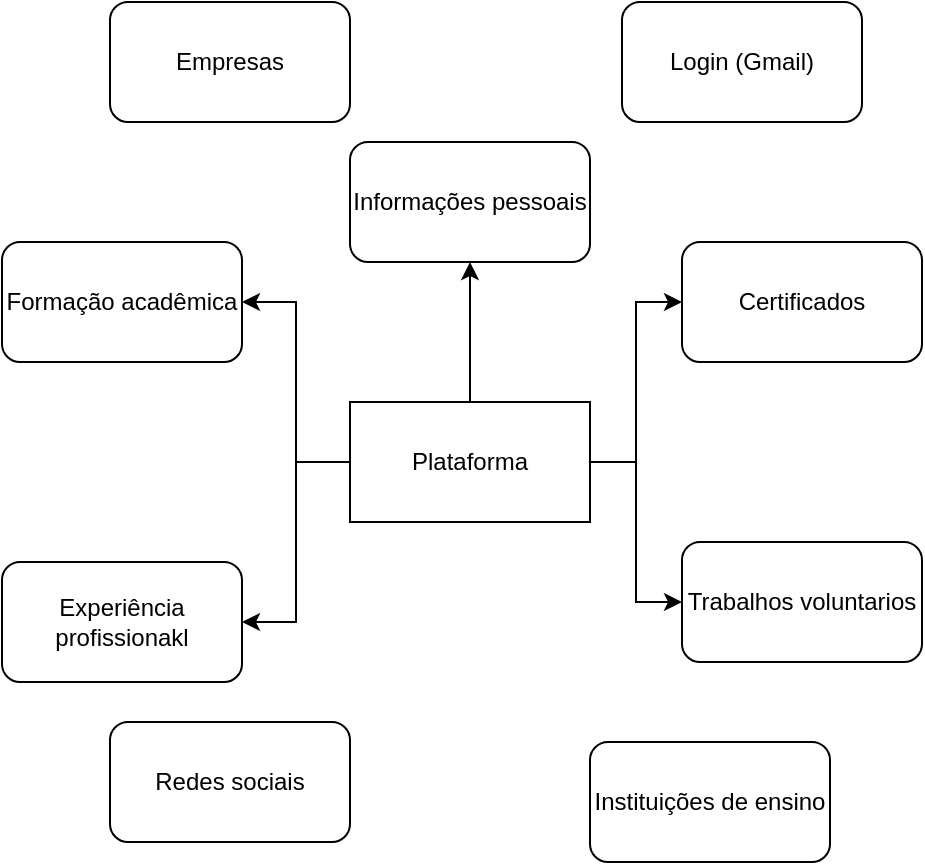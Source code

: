 <mxfile version="21.1.2" type="device">
  <diagram name="Página-1" id="ICmTTSHgSUVWY7dyy2KO">
    <mxGraphModel dx="1098" dy="648" grid="1" gridSize="10" guides="1" tooltips="1" connect="1" arrows="1" fold="1" page="1" pageScale="1" pageWidth="827" pageHeight="1169" math="0" shadow="0">
      <root>
        <mxCell id="0" />
        <mxCell id="1" parent="0" />
        <mxCell id="cUIzIBaVRy3PXbxNq-Nd-4" style="edgeStyle=orthogonalEdgeStyle;rounded=0;orthogonalLoop=1;jettySize=auto;html=1;entryX=0.5;entryY=1;entryDx=0;entryDy=0;" edge="1" parent="1" source="cUIzIBaVRy3PXbxNq-Nd-1" target="cUIzIBaVRy3PXbxNq-Nd-3">
          <mxGeometry relative="1" as="geometry" />
        </mxCell>
        <mxCell id="cUIzIBaVRy3PXbxNq-Nd-7" style="edgeStyle=orthogonalEdgeStyle;rounded=0;orthogonalLoop=1;jettySize=auto;html=1;entryX=1;entryY=0.5;entryDx=0;entryDy=0;" edge="1" parent="1" source="cUIzIBaVRy3PXbxNq-Nd-1" target="cUIzIBaVRy3PXbxNq-Nd-5">
          <mxGeometry relative="1" as="geometry" />
        </mxCell>
        <mxCell id="cUIzIBaVRy3PXbxNq-Nd-12" style="edgeStyle=orthogonalEdgeStyle;rounded=0;orthogonalLoop=1;jettySize=auto;html=1;entryX=1;entryY=0.5;entryDx=0;entryDy=0;" edge="1" parent="1" source="cUIzIBaVRy3PXbxNq-Nd-1" target="cUIzIBaVRy3PXbxNq-Nd-11">
          <mxGeometry relative="1" as="geometry" />
        </mxCell>
        <mxCell id="cUIzIBaVRy3PXbxNq-Nd-14" style="edgeStyle=orthogonalEdgeStyle;rounded=0;orthogonalLoop=1;jettySize=auto;html=1;entryX=0;entryY=0.5;entryDx=0;entryDy=0;" edge="1" parent="1" source="cUIzIBaVRy3PXbxNq-Nd-1" target="cUIzIBaVRy3PXbxNq-Nd-13">
          <mxGeometry relative="1" as="geometry" />
        </mxCell>
        <mxCell id="cUIzIBaVRy3PXbxNq-Nd-16" style="edgeStyle=orthogonalEdgeStyle;rounded=0;orthogonalLoop=1;jettySize=auto;html=1;entryX=0;entryY=0.5;entryDx=0;entryDy=0;" edge="1" parent="1" source="cUIzIBaVRy3PXbxNq-Nd-1" target="cUIzIBaVRy3PXbxNq-Nd-15">
          <mxGeometry relative="1" as="geometry" />
        </mxCell>
        <mxCell id="cUIzIBaVRy3PXbxNq-Nd-1" value="Plataforma" style="rounded=0;whiteSpace=wrap;html=1;" vertex="1" parent="1">
          <mxGeometry x="354" y="310" width="120" height="60" as="geometry" />
        </mxCell>
        <mxCell id="cUIzIBaVRy3PXbxNq-Nd-3" value="Informações pessoais" style="rounded=1;whiteSpace=wrap;html=1;" vertex="1" parent="1">
          <mxGeometry x="354" y="180" width="120" height="60" as="geometry" />
        </mxCell>
        <mxCell id="cUIzIBaVRy3PXbxNq-Nd-5" value="Formação acadêmica" style="rounded=1;whiteSpace=wrap;html=1;" vertex="1" parent="1">
          <mxGeometry x="180" y="230" width="120" height="60" as="geometry" />
        </mxCell>
        <mxCell id="cUIzIBaVRy3PXbxNq-Nd-11" value="Experiência profissionakl" style="rounded=1;whiteSpace=wrap;html=1;" vertex="1" parent="1">
          <mxGeometry x="180" y="390" width="120" height="60" as="geometry" />
        </mxCell>
        <mxCell id="cUIzIBaVRy3PXbxNq-Nd-13" value="Certificados" style="rounded=1;whiteSpace=wrap;html=1;" vertex="1" parent="1">
          <mxGeometry x="520" y="230" width="120" height="60" as="geometry" />
        </mxCell>
        <mxCell id="cUIzIBaVRy3PXbxNq-Nd-15" value="Trabalhos voluntarios" style="rounded=1;whiteSpace=wrap;html=1;" vertex="1" parent="1">
          <mxGeometry x="520" y="380" width="120" height="60" as="geometry" />
        </mxCell>
        <mxCell id="cUIzIBaVRy3PXbxNq-Nd-17" value="Redes sociais" style="rounded=1;whiteSpace=wrap;html=1;" vertex="1" parent="1">
          <mxGeometry x="234" y="470" width="120" height="60" as="geometry" />
        </mxCell>
        <mxCell id="cUIzIBaVRy3PXbxNq-Nd-18" value="Login (Gmail)" style="rounded=1;whiteSpace=wrap;html=1;" vertex="1" parent="1">
          <mxGeometry x="490" y="110" width="120" height="60" as="geometry" />
        </mxCell>
        <mxCell id="cUIzIBaVRy3PXbxNq-Nd-19" value="Instituições de ensino" style="rounded=1;whiteSpace=wrap;html=1;" vertex="1" parent="1">
          <mxGeometry x="474" y="480" width="120" height="60" as="geometry" />
        </mxCell>
        <mxCell id="cUIzIBaVRy3PXbxNq-Nd-20" value="Empresas" style="rounded=1;whiteSpace=wrap;html=1;" vertex="1" parent="1">
          <mxGeometry x="234" y="110" width="120" height="60" as="geometry" />
        </mxCell>
      </root>
    </mxGraphModel>
  </diagram>
</mxfile>
